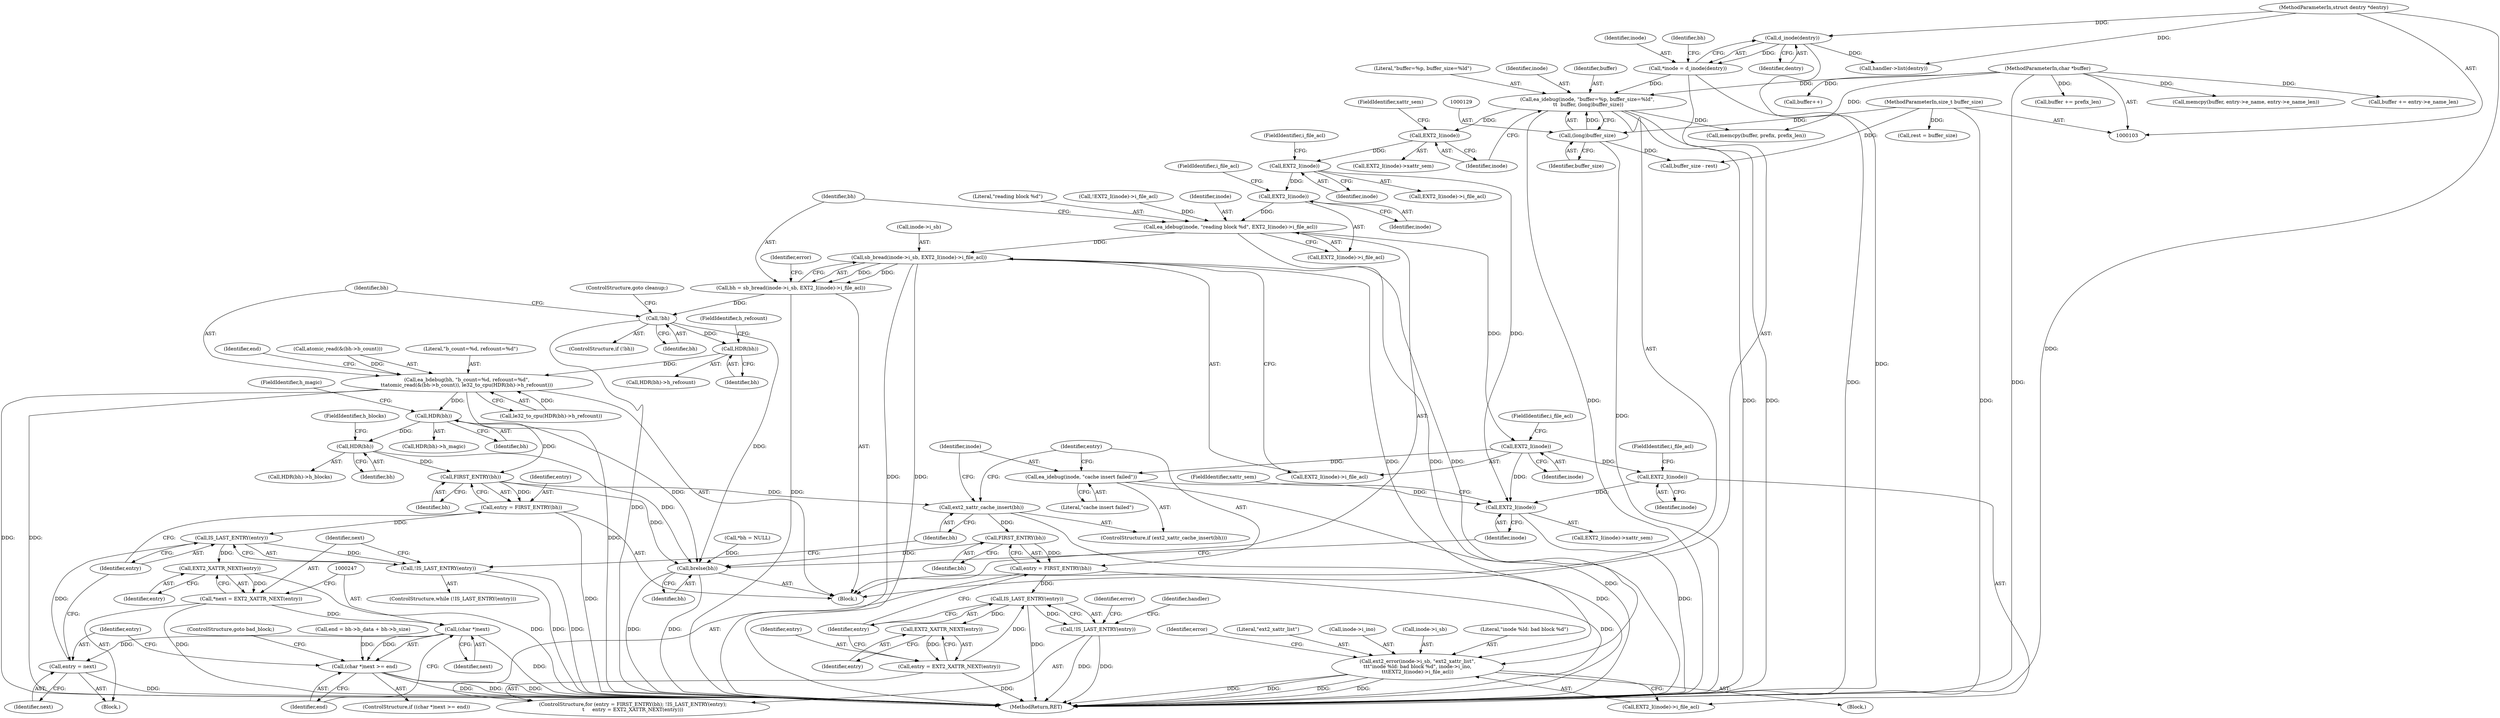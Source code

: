 digraph "1_linux_be0726d33cb8f411945884664924bed3cb8c70ee_8@pointer" {
"1000143" [label="(Call,EXT2_I(inode))"];
"1000134" [label="(Call,EXT2_I(inode))"];
"1000124" [label="(Call,ea_idebug(inode, \"buffer=%p, buffer_size=%ld\",\n \t\t  buffer, (long)buffer_size))"];
"1000109" [label="(Call,*inode = d_inode(dentry))"];
"1000111" [label="(Call,d_inode(dentry))"];
"1000104" [label="(MethodParameterIn,struct dentry *dentry)"];
"1000105" [label="(MethodParameterIn,char *buffer)"];
"1000128" [label="(Call,(long)buffer_size)"];
"1000106" [label="(MethodParameterIn,size_t buffer_size)"];
"1000151" [label="(Call,EXT2_I(inode))"];
"1000147" [label="(Call,ea_idebug(inode, \"reading block %d\", EXT2_I(inode)->i_file_acl))"];
"1000156" [label="(Call,sb_bread(inode->i_sb, EXT2_I(inode)->i_file_acl))"];
"1000154" [label="(Call,bh = sb_bread(inode->i_sb, EXT2_I(inode)->i_file_acl))"];
"1000169" [label="(Call,!bh)"];
"1000182" [label="(Call,HDR(bh))"];
"1000172" [label="(Call,ea_bdebug(bh, \"b_count=%d, refcount=%d\",\n\t\tatomic_read(&(bh->b_count)), le32_to_cpu(HDR(bh)->h_refcount)))"];
"1000198" [label="(Call,HDR(bh))"];
"1000205" [label="(Call,HDR(bh))"];
"1000232" [label="(Call,FIRST_ENTRY(bh))"];
"1000230" [label="(Call,entry = FIRST_ENTRY(bh))"];
"1000236" [label="(Call,IS_LAST_ENTRY(entry))"];
"1000235" [label="(Call,!IS_LAST_ENTRY(entry))"];
"1000242" [label="(Call,EXT2_XATTR_NEXT(entry))"];
"1000240" [label="(Call,*next = EXT2_XATTR_NEXT(entry))"];
"1000246" [label="(Call,(char *)next)"];
"1000245" [label="(Call,(char *)next >= end)"];
"1000251" [label="(Call,entry = next)"];
"1000255" [label="(Call,ext2_xattr_cache_insert(bh))"];
"1000263" [label="(Call,FIRST_ENTRY(bh))"];
"1000261" [label="(Call,entry = FIRST_ENTRY(bh))"];
"1000266" [label="(Call,IS_LAST_ENTRY(entry))"];
"1000265" [label="(Call,!IS_LAST_ENTRY(entry))"];
"1000270" [label="(Call,EXT2_XATTR_NEXT(entry))"];
"1000268" [label="(Call,entry = EXT2_XATTR_NEXT(entry))"];
"1000356" [label="(Call,brelse(bh))"];
"1000212" [label="(Call,ext2_error(inode->i_sb, \"ext2_xattr_list\",\n\t\t\t\"inode %ld: bad block %d\", inode->i_ino,\n\t\t\tEXT2_I(inode)->i_file_acl))"];
"1000161" [label="(Call,EXT2_I(inode))"];
"1000222" [label="(Call,EXT2_I(inode))"];
"1000361" [label="(Call,EXT2_I(inode))"];
"1000257" [label="(Call,ea_idebug(inode, \"cache insert failed\"))"];
"1000204" [label="(Call,HDR(bh)->h_blocks)"];
"1000104" [label="(MethodParameterIn,struct dentry *dentry)"];
"1000110" [label="(Identifier,inode)"];
"1000172" [label="(Call,ea_bdebug(bh, \"b_count=%d, refcount=%d\",\n\t\tatomic_read(&(bh->b_count)), le32_to_cpu(HDR(bh)->h_refcount)))"];
"1000270" [label="(Call,EXT2_XATTR_NEXT(entry))"];
"1000234" [label="(ControlStructure,while (!IS_LAST_ENTRY(entry)))"];
"1000130" [label="(Identifier,buffer_size)"];
"1000105" [label="(MethodParameterIn,char *buffer)"];
"1000180" [label="(Call,le32_to_cpu(HDR(bh)->h_refcount))"];
"1000251" [label="(Call,entry = next)"];
"1000268" [label="(Call,entry = EXT2_XATTR_NEXT(entry))"];
"1000162" [label="(Identifier,inode)"];
"1000248" [label="(Identifier,next)"];
"1000242" [label="(Call,EXT2_XATTR_NEXT(entry))"];
"1000351" [label="(Identifier,error)"];
"1000175" [label="(Call,atomic_read(&(bh->b_count)))"];
"1000271" [label="(Identifier,entry)"];
"1000198" [label="(Call,HDR(bh))"];
"1000263" [label="(Call,FIRST_ENTRY(bh))"];
"1000260" [label="(ControlStructure,for (entry = FIRST_ENTRY(bh); !IS_LAST_ENTRY(entry);\n\t     entry = EXT2_XATTR_NEXT(entry)))"];
"1000150" [label="(Call,EXT2_I(inode)->i_file_acl)"];
"1000212" [label="(Call,ext2_error(inode->i_sb, \"ext2_xattr_list\",\n\t\t\t\"inode %ld: bad block %d\", inode->i_ino,\n\t\t\tEXT2_I(inode)->i_file_acl))"];
"1000253" [label="(Identifier,next)"];
"1000181" [label="(Call,HDR(bh)->h_refcount)"];
"1000262" [label="(Identifier,entry)"];
"1000256" [label="(Identifier,bh)"];
"1000226" [label="(Identifier,error)"];
"1000275" [label="(Identifier,handler)"];
"1000154" [label="(Call,bh = sb_bread(inode->i_sb, EXT2_I(inode)->i_file_acl))"];
"1000224" [label="(FieldIdentifier,i_file_acl)"];
"1000182" [label="(Call,HDR(bh))"];
"1000152" [label="(Identifier,inode)"];
"1000361" [label="(Call,EXT2_I(inode))"];
"1000246" [label="(Call,(char *)next)"];
"1000243" [label="(Identifier,entry)"];
"1000165" [label="(Identifier,error)"];
"1000240" [label="(Call,*next = EXT2_XATTR_NEXT(entry))"];
"1000207" [label="(FieldIdentifier,h_blocks)"];
"1000362" [label="(Identifier,inode)"];
"1000222" [label="(Call,EXT2_I(inode))"];
"1000126" [label="(Literal,\"buffer=%p, buffer_size=%ld\")"];
"1000151" [label="(Call,EXT2_I(inode))"];
"1000216" [label="(Literal,\"ext2_xattr_list\")"];
"1000360" [label="(Call,EXT2_I(inode)->xattr_sem)"];
"1000147" [label="(Call,ea_idebug(inode, \"reading block %d\", EXT2_I(inode)->i_file_acl))"];
"1000107" [label="(Block,)"];
"1000148" [label="(Identifier,inode)"];
"1000326" [label="(Call,buffer += prefix_len)"];
"1000145" [label="(FieldIdentifier,i_file_acl)"];
"1000106" [label="(MethodParameterIn,size_t buffer_size)"];
"1000115" [label="(Identifier,bh)"];
"1000168" [label="(ControlStructure,if (!bh))"];
"1000357" [label="(Identifier,bh)"];
"1000161" [label="(Call,EXT2_I(inode))"];
"1000356" [label="(Call,brelse(bh))"];
"1000156" [label="(Call,sb_bread(inode->i_sb, EXT2_I(inode)->i_file_acl))"];
"1000111" [label="(Call,d_inode(dentry))"];
"1000133" [label="(Call,EXT2_I(inode)->xattr_sem)"];
"1000269" [label="(Identifier,entry)"];
"1000149" [label="(Literal,\"reading block %d\")"];
"1000267" [label="(Identifier,entry)"];
"1000163" [label="(FieldIdentifier,i_file_acl)"];
"1000155" [label="(Identifier,bh)"];
"1000250" [label="(ControlStructure,goto bad_block;)"];
"1000125" [label="(Identifier,inode)"];
"1000206" [label="(Identifier,bh)"];
"1000153" [label="(FieldIdentifier,i_file_acl)"];
"1000236" [label="(Call,IS_LAST_ENTRY(entry))"];
"1000230" [label="(Call,entry = FIRST_ENTRY(bh))"];
"1000124" [label="(Call,ea_idebug(inode, \"buffer=%p, buffer_size=%ld\",\n \t\t  buffer, (long)buffer_size))"];
"1000233" [label="(Identifier,bh)"];
"1000363" [label="(FieldIdentifier,xattr_sem)"];
"1000232" [label="(Call,FIRST_ENTRY(bh))"];
"1000112" [label="(Identifier,dentry)"];
"1000218" [label="(Call,inode->i_ino)"];
"1000221" [label="(Call,EXT2_I(inode)->i_file_acl)"];
"1000245" [label="(Call,(char *)next >= end)"];
"1000171" [label="(ControlStructure,goto cleanup;)"];
"1000266" [label="(Call,IS_LAST_ENTRY(entry))"];
"1000235" [label="(Call,!IS_LAST_ENTRY(entry))"];
"1000238" [label="(Block,)"];
"1000135" [label="(Identifier,inode)"];
"1000200" [label="(FieldIdentifier,h_magic)"];
"1000261" [label="(Call,entry = FIRST_ENTRY(bh))"];
"1000136" [label="(FieldIdentifier,xattr_sem)"];
"1000197" [label="(Call,HDR(bh)->h_magic)"];
"1000249" [label="(Identifier,end)"];
"1000144" [label="(Identifier,inode)"];
"1000120" [label="(Call,rest = buffer_size)"];
"1000184" [label="(FieldIdentifier,h_refcount)"];
"1000244" [label="(ControlStructure,if ((char *)next >= end))"];
"1000264" [label="(Identifier,bh)"];
"1000143" [label="(Call,EXT2_I(inode))"];
"1000170" [label="(Identifier,bh)"];
"1000186" [label="(Identifier,end)"];
"1000128" [label="(Call,(long)buffer_size)"];
"1000258" [label="(Identifier,inode)"];
"1000160" [label="(Call,EXT2_I(inode)->i_file_acl)"];
"1000241" [label="(Identifier,next)"];
"1000223" [label="(Identifier,inode)"];
"1000322" [label="(Call,memcpy(buffer, prefix, prefix_len))"];
"1000185" [label="(Call,end = bh->b_data + bh->b_size)"];
"1000157" [label="(Call,inode->i_sb)"];
"1000329" [label="(Call,memcpy(buffer, entry->e_name, entry->e_name_len))"];
"1000183" [label="(Identifier,bh)"];
"1000255" [label="(Call,ext2_xattr_cache_insert(bh))"];
"1000352" [label="(Call,buffer_size - rest)"];
"1000114" [label="(Call,*bh = NULL)"];
"1000231" [label="(Identifier,entry)"];
"1000265" [label="(Call,!IS_LAST_ENTRY(entry))"];
"1000169" [label="(Call,!bh)"];
"1000259" [label="(Literal,\"cache insert failed\")"];
"1000199" [label="(Identifier,bh)"];
"1000205" [label="(Call,HDR(bh))"];
"1000174" [label="(Literal,\"b_count=%d, refcount=%d\")"];
"1000337" [label="(Call,buffer += entry->e_name_len)"];
"1000210" [label="(Block,)"];
"1000237" [label="(Identifier,entry)"];
"1000142" [label="(Call,EXT2_I(inode)->i_file_acl)"];
"1000344" [label="(Call,buffer++)"];
"1000127" [label="(Identifier,buffer)"];
"1000109" [label="(Call,*inode = d_inode(dentry))"];
"1000252" [label="(Identifier,entry)"];
"1000213" [label="(Call,inode->i_sb)"];
"1000217" [label="(Literal,\"inode %ld: bad block %d\")"];
"1000141" [label="(Call,!EXT2_I(inode)->i_file_acl)"];
"1000366" [label="(MethodReturn,RET)"];
"1000254" [label="(ControlStructure,if (ext2_xattr_cache_insert(bh)))"];
"1000257" [label="(Call,ea_idebug(inode, \"cache insert failed\"))"];
"1000173" [label="(Identifier,bh)"];
"1000288" [label="(Call,handler->list(dentry))"];
"1000134" [label="(Call,EXT2_I(inode))"];
"1000143" -> "1000142"  [label="AST: "];
"1000143" -> "1000144"  [label="CFG: "];
"1000144" -> "1000143"  [label="AST: "];
"1000145" -> "1000143"  [label="CFG: "];
"1000134" -> "1000143"  [label="DDG: "];
"1000143" -> "1000151"  [label="DDG: "];
"1000143" -> "1000361"  [label="DDG: "];
"1000134" -> "1000133"  [label="AST: "];
"1000134" -> "1000135"  [label="CFG: "];
"1000135" -> "1000134"  [label="AST: "];
"1000136" -> "1000134"  [label="CFG: "];
"1000124" -> "1000134"  [label="DDG: "];
"1000124" -> "1000107"  [label="AST: "];
"1000124" -> "1000128"  [label="CFG: "];
"1000125" -> "1000124"  [label="AST: "];
"1000126" -> "1000124"  [label="AST: "];
"1000127" -> "1000124"  [label="AST: "];
"1000128" -> "1000124"  [label="AST: "];
"1000135" -> "1000124"  [label="CFG: "];
"1000124" -> "1000366"  [label="DDG: "];
"1000124" -> "1000366"  [label="DDG: "];
"1000124" -> "1000366"  [label="DDG: "];
"1000109" -> "1000124"  [label="DDG: "];
"1000105" -> "1000124"  [label="DDG: "];
"1000128" -> "1000124"  [label="DDG: "];
"1000124" -> "1000322"  [label="DDG: "];
"1000109" -> "1000107"  [label="AST: "];
"1000109" -> "1000111"  [label="CFG: "];
"1000110" -> "1000109"  [label="AST: "];
"1000111" -> "1000109"  [label="AST: "];
"1000115" -> "1000109"  [label="CFG: "];
"1000109" -> "1000366"  [label="DDG: "];
"1000111" -> "1000109"  [label="DDG: "];
"1000111" -> "1000112"  [label="CFG: "];
"1000112" -> "1000111"  [label="AST: "];
"1000111" -> "1000366"  [label="DDG: "];
"1000104" -> "1000111"  [label="DDG: "];
"1000111" -> "1000288"  [label="DDG: "];
"1000104" -> "1000103"  [label="AST: "];
"1000104" -> "1000366"  [label="DDG: "];
"1000104" -> "1000288"  [label="DDG: "];
"1000105" -> "1000103"  [label="AST: "];
"1000105" -> "1000366"  [label="DDG: "];
"1000105" -> "1000322"  [label="DDG: "];
"1000105" -> "1000326"  [label="DDG: "];
"1000105" -> "1000329"  [label="DDG: "];
"1000105" -> "1000337"  [label="DDG: "];
"1000105" -> "1000344"  [label="DDG: "];
"1000128" -> "1000130"  [label="CFG: "];
"1000129" -> "1000128"  [label="AST: "];
"1000130" -> "1000128"  [label="AST: "];
"1000128" -> "1000366"  [label="DDG: "];
"1000106" -> "1000128"  [label="DDG: "];
"1000128" -> "1000352"  [label="DDG: "];
"1000106" -> "1000103"  [label="AST: "];
"1000106" -> "1000366"  [label="DDG: "];
"1000106" -> "1000120"  [label="DDG: "];
"1000106" -> "1000352"  [label="DDG: "];
"1000151" -> "1000150"  [label="AST: "];
"1000151" -> "1000152"  [label="CFG: "];
"1000152" -> "1000151"  [label="AST: "];
"1000153" -> "1000151"  [label="CFG: "];
"1000151" -> "1000147"  [label="DDG: "];
"1000147" -> "1000107"  [label="AST: "];
"1000147" -> "1000150"  [label="CFG: "];
"1000148" -> "1000147"  [label="AST: "];
"1000149" -> "1000147"  [label="AST: "];
"1000150" -> "1000147"  [label="AST: "];
"1000155" -> "1000147"  [label="CFG: "];
"1000147" -> "1000366"  [label="DDG: "];
"1000141" -> "1000147"  [label="DDG: "];
"1000147" -> "1000156"  [label="DDG: "];
"1000147" -> "1000161"  [label="DDG: "];
"1000156" -> "1000154"  [label="AST: "];
"1000156" -> "1000160"  [label="CFG: "];
"1000157" -> "1000156"  [label="AST: "];
"1000160" -> "1000156"  [label="AST: "];
"1000154" -> "1000156"  [label="CFG: "];
"1000156" -> "1000366"  [label="DDG: "];
"1000156" -> "1000366"  [label="DDG: "];
"1000156" -> "1000154"  [label="DDG: "];
"1000156" -> "1000154"  [label="DDG: "];
"1000156" -> "1000212"  [label="DDG: "];
"1000156" -> "1000212"  [label="DDG: "];
"1000154" -> "1000107"  [label="AST: "];
"1000155" -> "1000154"  [label="AST: "];
"1000165" -> "1000154"  [label="CFG: "];
"1000154" -> "1000366"  [label="DDG: "];
"1000154" -> "1000169"  [label="DDG: "];
"1000169" -> "1000168"  [label="AST: "];
"1000169" -> "1000170"  [label="CFG: "];
"1000170" -> "1000169"  [label="AST: "];
"1000171" -> "1000169"  [label="CFG: "];
"1000173" -> "1000169"  [label="CFG: "];
"1000169" -> "1000366"  [label="DDG: "];
"1000169" -> "1000182"  [label="DDG: "];
"1000169" -> "1000356"  [label="DDG: "];
"1000182" -> "1000181"  [label="AST: "];
"1000182" -> "1000183"  [label="CFG: "];
"1000183" -> "1000182"  [label="AST: "];
"1000184" -> "1000182"  [label="CFG: "];
"1000182" -> "1000172"  [label="DDG: "];
"1000172" -> "1000107"  [label="AST: "];
"1000172" -> "1000180"  [label="CFG: "];
"1000173" -> "1000172"  [label="AST: "];
"1000174" -> "1000172"  [label="AST: "];
"1000175" -> "1000172"  [label="AST: "];
"1000180" -> "1000172"  [label="AST: "];
"1000186" -> "1000172"  [label="CFG: "];
"1000172" -> "1000366"  [label="DDG: "];
"1000172" -> "1000366"  [label="DDG: "];
"1000172" -> "1000366"  [label="DDG: "];
"1000175" -> "1000172"  [label="DDG: "];
"1000180" -> "1000172"  [label="DDG: "];
"1000172" -> "1000198"  [label="DDG: "];
"1000198" -> "1000197"  [label="AST: "];
"1000198" -> "1000199"  [label="CFG: "];
"1000199" -> "1000198"  [label="AST: "];
"1000200" -> "1000198"  [label="CFG: "];
"1000198" -> "1000205"  [label="DDG: "];
"1000198" -> "1000232"  [label="DDG: "];
"1000198" -> "1000356"  [label="DDG: "];
"1000205" -> "1000204"  [label="AST: "];
"1000205" -> "1000206"  [label="CFG: "];
"1000206" -> "1000205"  [label="AST: "];
"1000207" -> "1000205"  [label="CFG: "];
"1000205" -> "1000232"  [label="DDG: "];
"1000205" -> "1000356"  [label="DDG: "];
"1000232" -> "1000230"  [label="AST: "];
"1000232" -> "1000233"  [label="CFG: "];
"1000233" -> "1000232"  [label="AST: "];
"1000230" -> "1000232"  [label="CFG: "];
"1000232" -> "1000230"  [label="DDG: "];
"1000232" -> "1000255"  [label="DDG: "];
"1000232" -> "1000356"  [label="DDG: "];
"1000230" -> "1000107"  [label="AST: "];
"1000231" -> "1000230"  [label="AST: "];
"1000237" -> "1000230"  [label="CFG: "];
"1000230" -> "1000366"  [label="DDG: "];
"1000230" -> "1000236"  [label="DDG: "];
"1000236" -> "1000235"  [label="AST: "];
"1000236" -> "1000237"  [label="CFG: "];
"1000237" -> "1000236"  [label="AST: "];
"1000235" -> "1000236"  [label="CFG: "];
"1000236" -> "1000235"  [label="DDG: "];
"1000251" -> "1000236"  [label="DDG: "];
"1000236" -> "1000242"  [label="DDG: "];
"1000235" -> "1000234"  [label="AST: "];
"1000241" -> "1000235"  [label="CFG: "];
"1000256" -> "1000235"  [label="CFG: "];
"1000235" -> "1000366"  [label="DDG: "];
"1000235" -> "1000366"  [label="DDG: "];
"1000242" -> "1000240"  [label="AST: "];
"1000242" -> "1000243"  [label="CFG: "];
"1000243" -> "1000242"  [label="AST: "];
"1000240" -> "1000242"  [label="CFG: "];
"1000242" -> "1000366"  [label="DDG: "];
"1000242" -> "1000240"  [label="DDG: "];
"1000240" -> "1000238"  [label="AST: "];
"1000241" -> "1000240"  [label="AST: "];
"1000247" -> "1000240"  [label="CFG: "];
"1000240" -> "1000366"  [label="DDG: "];
"1000240" -> "1000246"  [label="DDG: "];
"1000246" -> "1000245"  [label="AST: "];
"1000246" -> "1000248"  [label="CFG: "];
"1000247" -> "1000246"  [label="AST: "];
"1000248" -> "1000246"  [label="AST: "];
"1000249" -> "1000246"  [label="CFG: "];
"1000246" -> "1000366"  [label="DDG: "];
"1000246" -> "1000245"  [label="DDG: "];
"1000246" -> "1000251"  [label="DDG: "];
"1000245" -> "1000244"  [label="AST: "];
"1000245" -> "1000249"  [label="CFG: "];
"1000249" -> "1000245"  [label="AST: "];
"1000250" -> "1000245"  [label="CFG: "];
"1000252" -> "1000245"  [label="CFG: "];
"1000245" -> "1000366"  [label="DDG: "];
"1000245" -> "1000366"  [label="DDG: "];
"1000245" -> "1000366"  [label="DDG: "];
"1000185" -> "1000245"  [label="DDG: "];
"1000251" -> "1000238"  [label="AST: "];
"1000251" -> "1000253"  [label="CFG: "];
"1000252" -> "1000251"  [label="AST: "];
"1000253" -> "1000251"  [label="AST: "];
"1000237" -> "1000251"  [label="CFG: "];
"1000251" -> "1000366"  [label="DDG: "];
"1000255" -> "1000254"  [label="AST: "];
"1000255" -> "1000256"  [label="CFG: "];
"1000256" -> "1000255"  [label="AST: "];
"1000258" -> "1000255"  [label="CFG: "];
"1000262" -> "1000255"  [label="CFG: "];
"1000255" -> "1000366"  [label="DDG: "];
"1000255" -> "1000263"  [label="DDG: "];
"1000263" -> "1000261"  [label="AST: "];
"1000263" -> "1000264"  [label="CFG: "];
"1000264" -> "1000263"  [label="AST: "];
"1000261" -> "1000263"  [label="CFG: "];
"1000263" -> "1000261"  [label="DDG: "];
"1000263" -> "1000356"  [label="DDG: "];
"1000261" -> "1000260"  [label="AST: "];
"1000262" -> "1000261"  [label="AST: "];
"1000267" -> "1000261"  [label="CFG: "];
"1000261" -> "1000366"  [label="DDG: "];
"1000261" -> "1000266"  [label="DDG: "];
"1000266" -> "1000265"  [label="AST: "];
"1000266" -> "1000267"  [label="CFG: "];
"1000267" -> "1000266"  [label="AST: "];
"1000265" -> "1000266"  [label="CFG: "];
"1000266" -> "1000366"  [label="DDG: "];
"1000266" -> "1000265"  [label="DDG: "];
"1000268" -> "1000266"  [label="DDG: "];
"1000266" -> "1000270"  [label="DDG: "];
"1000265" -> "1000260"  [label="AST: "];
"1000275" -> "1000265"  [label="CFG: "];
"1000351" -> "1000265"  [label="CFG: "];
"1000265" -> "1000366"  [label="DDG: "];
"1000265" -> "1000366"  [label="DDG: "];
"1000270" -> "1000268"  [label="AST: "];
"1000270" -> "1000271"  [label="CFG: "];
"1000271" -> "1000270"  [label="AST: "];
"1000268" -> "1000270"  [label="CFG: "];
"1000270" -> "1000268"  [label="DDG: "];
"1000268" -> "1000260"  [label="AST: "];
"1000269" -> "1000268"  [label="AST: "];
"1000267" -> "1000268"  [label="CFG: "];
"1000268" -> "1000366"  [label="DDG: "];
"1000356" -> "1000107"  [label="AST: "];
"1000356" -> "1000357"  [label="CFG: "];
"1000357" -> "1000356"  [label="AST: "];
"1000362" -> "1000356"  [label="CFG: "];
"1000356" -> "1000366"  [label="DDG: "];
"1000356" -> "1000366"  [label="DDG: "];
"1000114" -> "1000356"  [label="DDG: "];
"1000212" -> "1000210"  [label="AST: "];
"1000212" -> "1000221"  [label="CFG: "];
"1000213" -> "1000212"  [label="AST: "];
"1000216" -> "1000212"  [label="AST: "];
"1000217" -> "1000212"  [label="AST: "];
"1000218" -> "1000212"  [label="AST: "];
"1000221" -> "1000212"  [label="AST: "];
"1000226" -> "1000212"  [label="CFG: "];
"1000212" -> "1000366"  [label="DDG: "];
"1000212" -> "1000366"  [label="DDG: "];
"1000212" -> "1000366"  [label="DDG: "];
"1000212" -> "1000366"  [label="DDG: "];
"1000161" -> "1000160"  [label="AST: "];
"1000161" -> "1000162"  [label="CFG: "];
"1000162" -> "1000161"  [label="AST: "];
"1000163" -> "1000161"  [label="CFG: "];
"1000161" -> "1000222"  [label="DDG: "];
"1000161" -> "1000257"  [label="DDG: "];
"1000161" -> "1000361"  [label="DDG: "];
"1000222" -> "1000221"  [label="AST: "];
"1000222" -> "1000223"  [label="CFG: "];
"1000223" -> "1000222"  [label="AST: "];
"1000224" -> "1000222"  [label="CFG: "];
"1000222" -> "1000361"  [label="DDG: "];
"1000361" -> "1000360"  [label="AST: "];
"1000361" -> "1000362"  [label="CFG: "];
"1000362" -> "1000361"  [label="AST: "];
"1000363" -> "1000361"  [label="CFG: "];
"1000361" -> "1000366"  [label="DDG: "];
"1000257" -> "1000361"  [label="DDG: "];
"1000257" -> "1000254"  [label="AST: "];
"1000257" -> "1000259"  [label="CFG: "];
"1000258" -> "1000257"  [label="AST: "];
"1000259" -> "1000257"  [label="AST: "];
"1000262" -> "1000257"  [label="CFG: "];
"1000257" -> "1000366"  [label="DDG: "];
}
